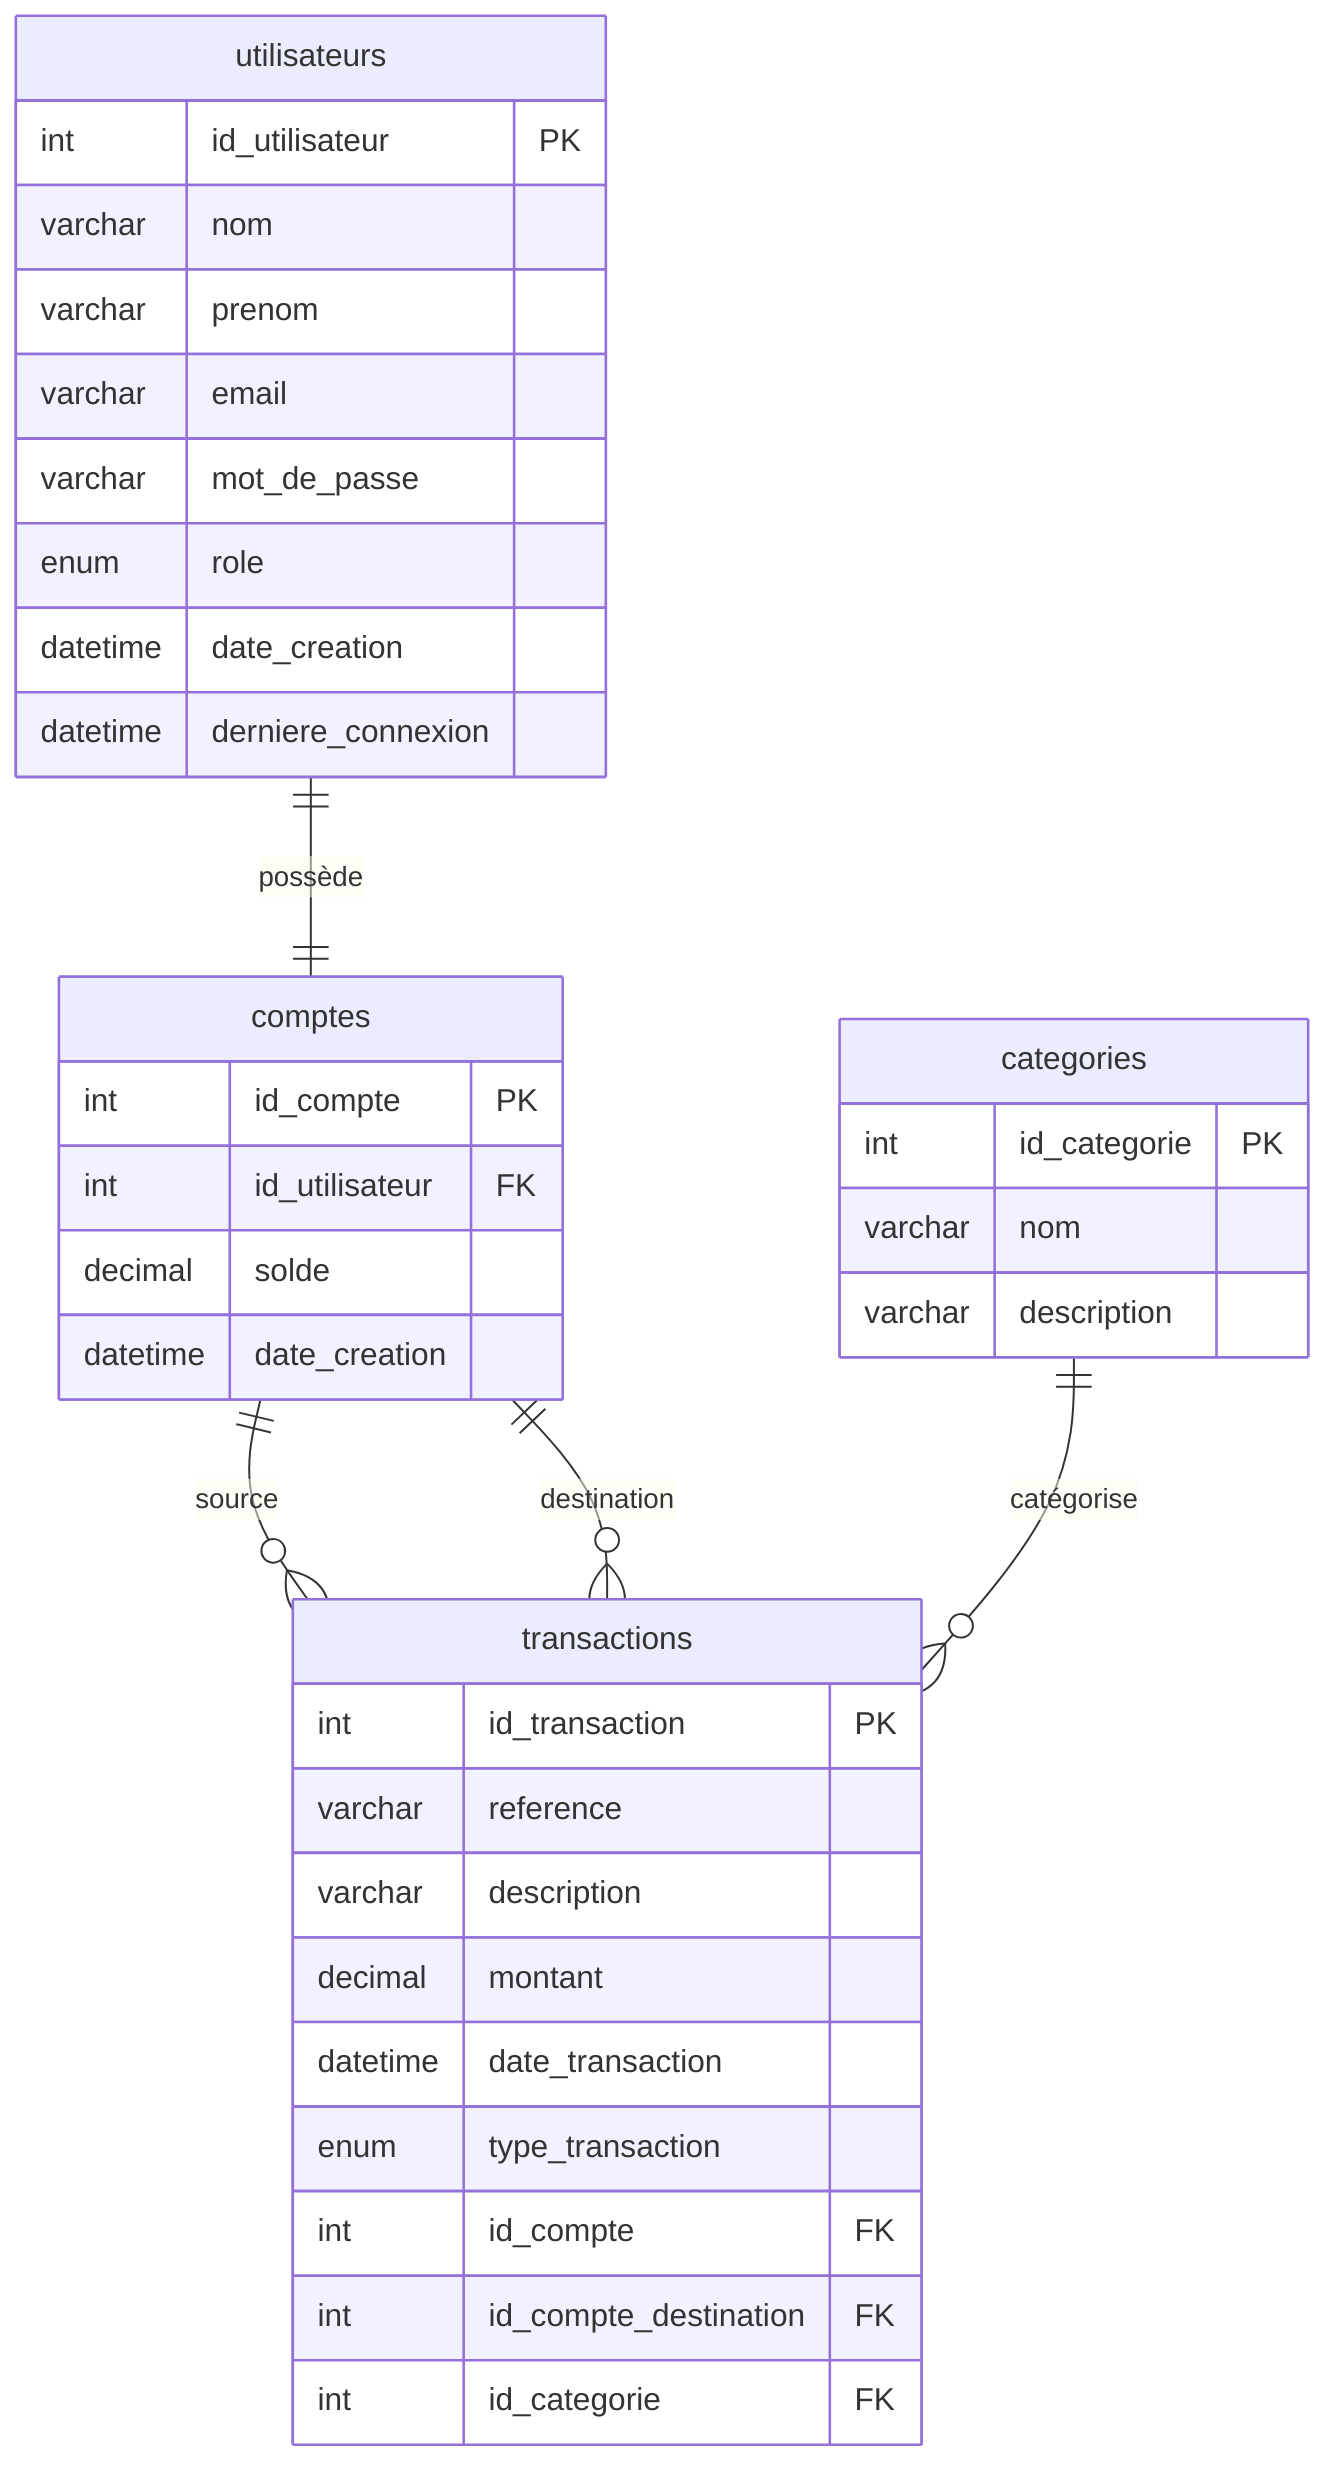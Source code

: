 erDiagram
    utilisateurs ||--|| comptes : "possède"
    comptes ||--o{ transactions : "source"
    comptes ||--o{ transactions : "destination"
    categories ||--o{ transactions : "catégorise"

    utilisateurs {
        int id_utilisateur PK
        varchar nom
        varchar prenom
        varchar email
        varchar mot_de_passe
        enum role
        datetime date_creation
        datetime derniere_connexion
    }

    comptes {
        int id_compte PK
        int id_utilisateur FK
        decimal solde
        datetime date_creation
    }

    categories {
        int id_categorie PK
        varchar nom
        varchar description
    }

    transactions {
        int id_transaction PK
        varchar reference
        varchar description
        decimal montant
        datetime date_transaction
        enum type_transaction
        int id_compte FK
        int id_compte_destination FK
        int id_categorie FK
    }